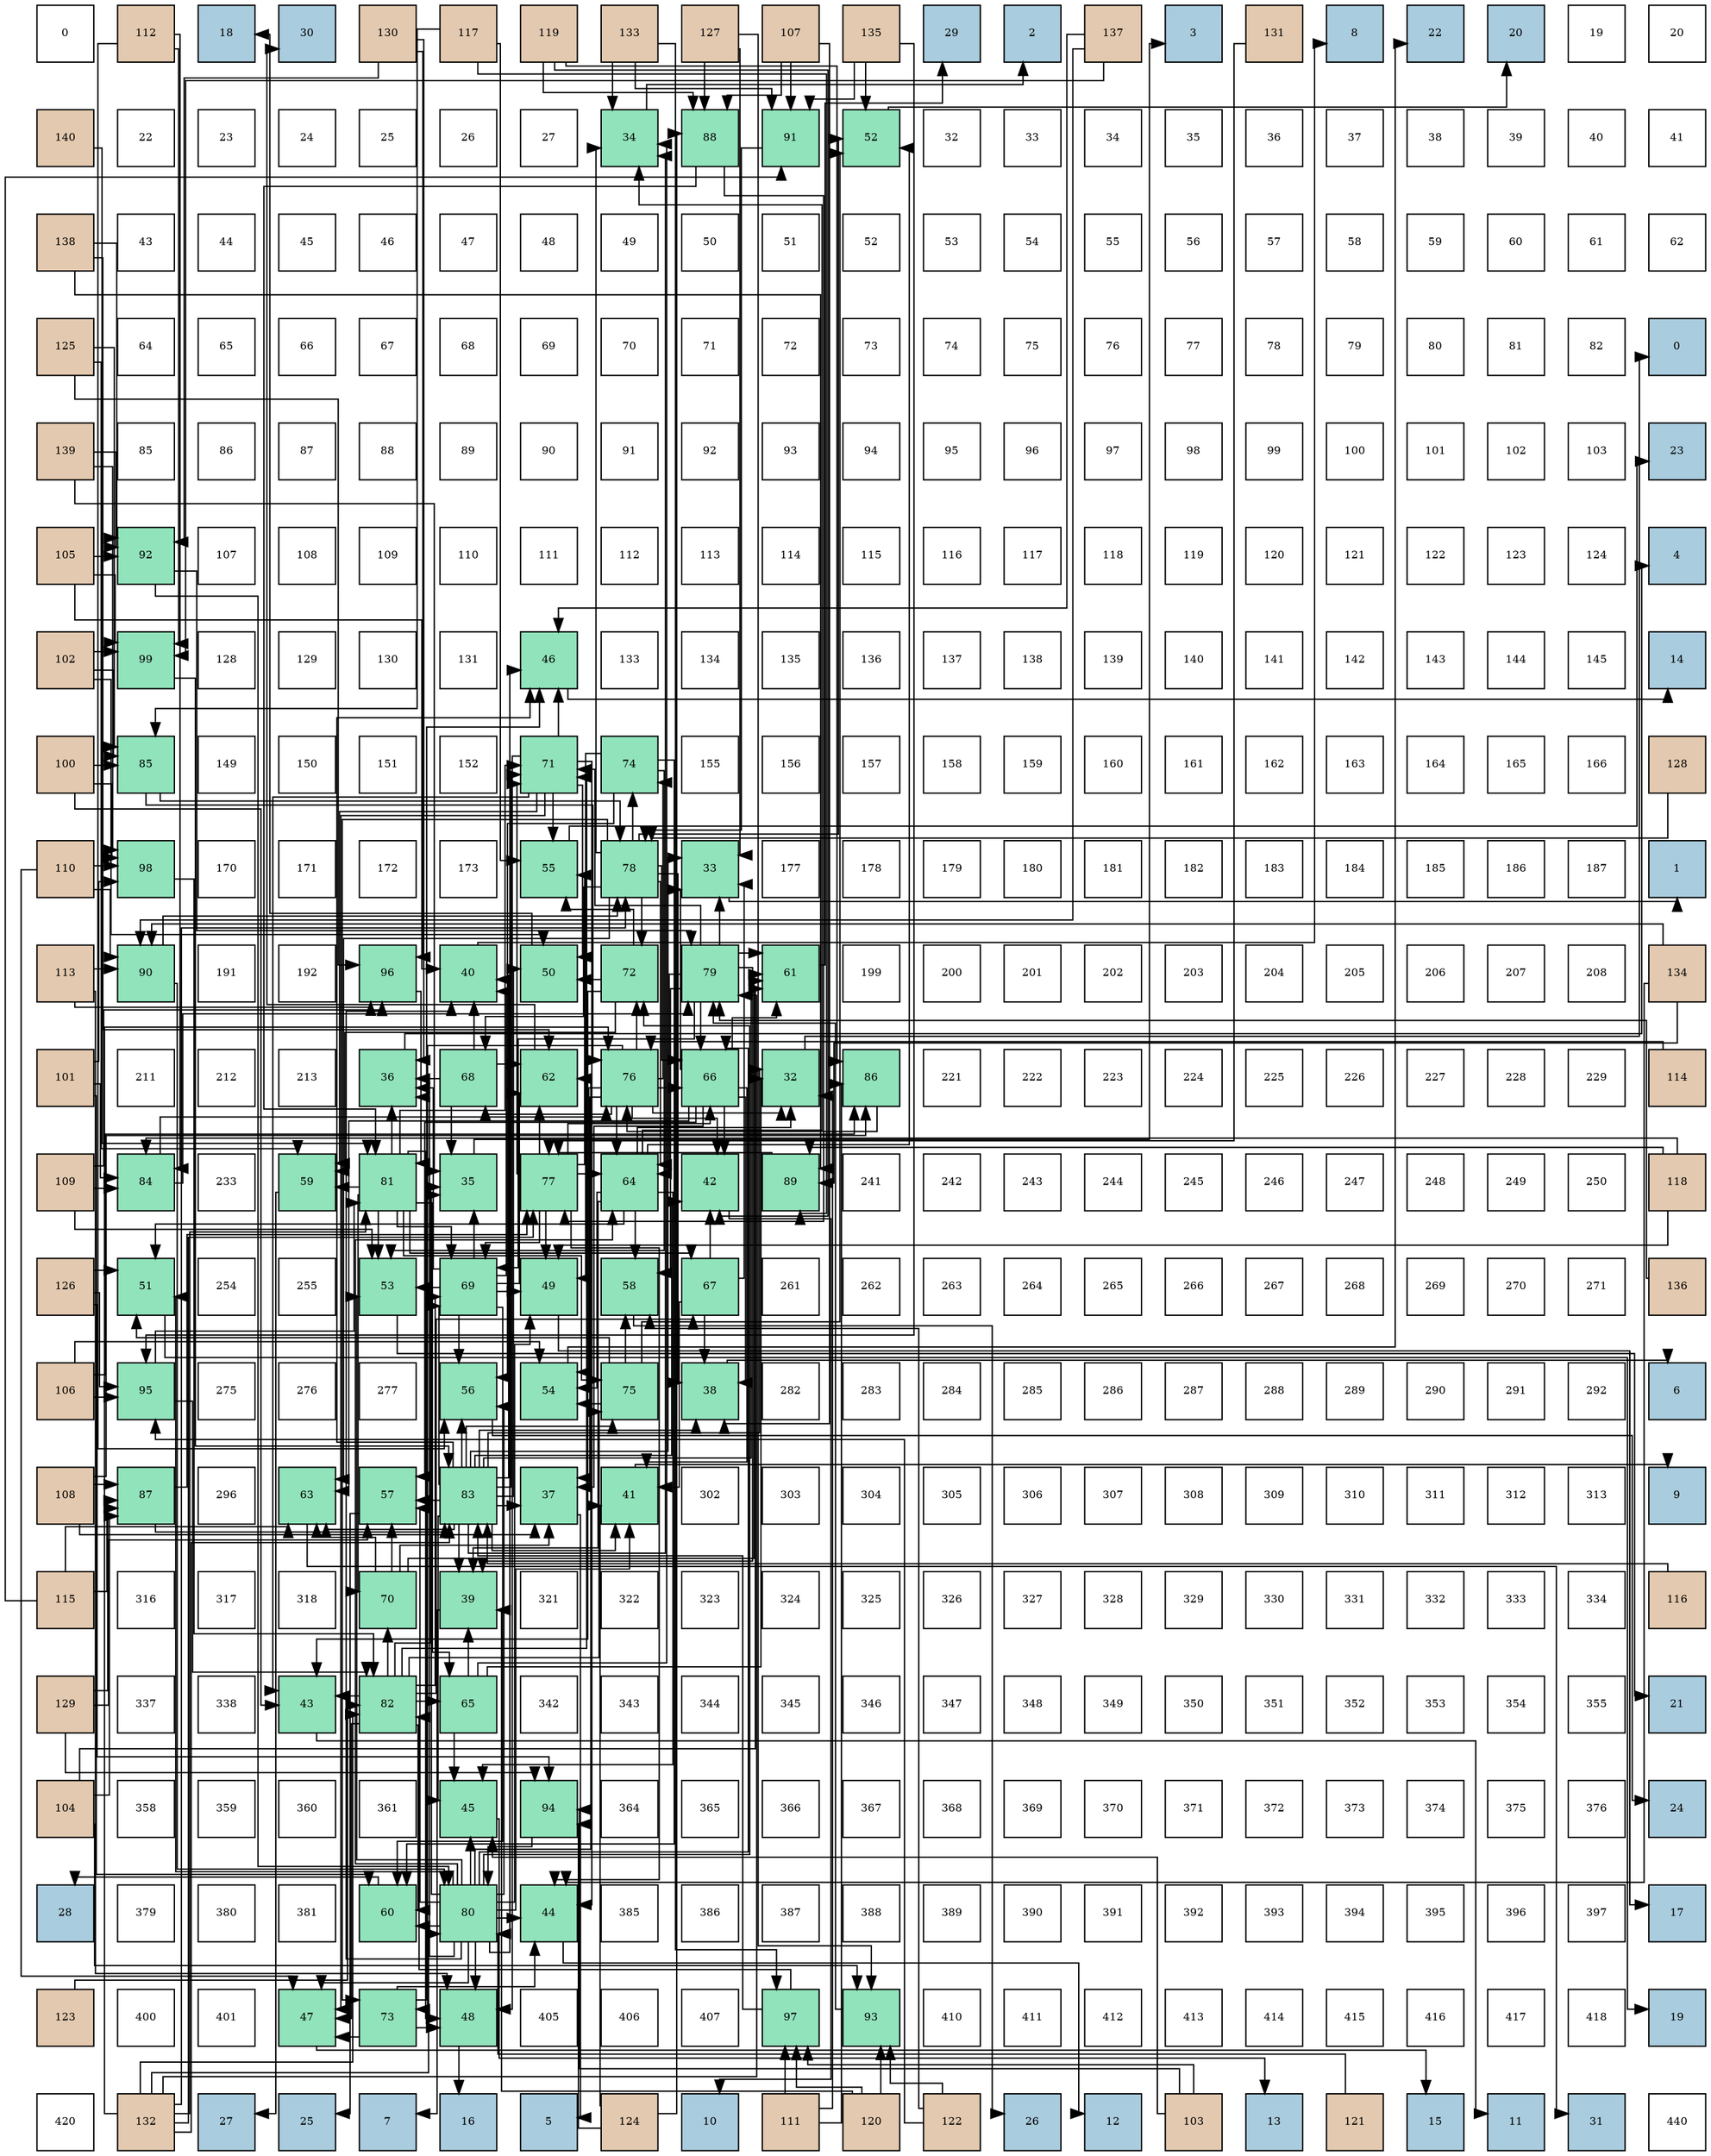 digraph layout{
 rankdir=TB;
 splines=ortho;
 node [style=filled shape=square fixedsize=true width=0.6];
0[label="0", fontsize=8, fillcolor="#ffffff"];
1[label="112", fontsize=8, fillcolor="#e3c9af"];
2[label="18", fontsize=8, fillcolor="#a9ccde"];
3[label="30", fontsize=8, fillcolor="#a9ccde"];
4[label="130", fontsize=8, fillcolor="#e3c9af"];
5[label="117", fontsize=8, fillcolor="#e3c9af"];
6[label="119", fontsize=8, fillcolor="#e3c9af"];
7[label="133", fontsize=8, fillcolor="#e3c9af"];
8[label="127", fontsize=8, fillcolor="#e3c9af"];
9[label="107", fontsize=8, fillcolor="#e3c9af"];
10[label="135", fontsize=8, fillcolor="#e3c9af"];
11[label="29", fontsize=8, fillcolor="#a9ccde"];
12[label="2", fontsize=8, fillcolor="#a9ccde"];
13[label="137", fontsize=8, fillcolor="#e3c9af"];
14[label="3", fontsize=8, fillcolor="#a9ccde"];
15[label="131", fontsize=8, fillcolor="#e3c9af"];
16[label="8", fontsize=8, fillcolor="#a9ccde"];
17[label="22", fontsize=8, fillcolor="#a9ccde"];
18[label="20", fontsize=8, fillcolor="#a9ccde"];
19[label="19", fontsize=8, fillcolor="#ffffff"];
20[label="20", fontsize=8, fillcolor="#ffffff"];
21[label="140", fontsize=8, fillcolor="#e3c9af"];
22[label="22", fontsize=8, fillcolor="#ffffff"];
23[label="23", fontsize=8, fillcolor="#ffffff"];
24[label="24", fontsize=8, fillcolor="#ffffff"];
25[label="25", fontsize=8, fillcolor="#ffffff"];
26[label="26", fontsize=8, fillcolor="#ffffff"];
27[label="27", fontsize=8, fillcolor="#ffffff"];
28[label="34", fontsize=8, fillcolor="#91e3bb"];
29[label="88", fontsize=8, fillcolor="#91e3bb"];
30[label="91", fontsize=8, fillcolor="#91e3bb"];
31[label="52", fontsize=8, fillcolor="#91e3bb"];
32[label="32", fontsize=8, fillcolor="#ffffff"];
33[label="33", fontsize=8, fillcolor="#ffffff"];
34[label="34", fontsize=8, fillcolor="#ffffff"];
35[label="35", fontsize=8, fillcolor="#ffffff"];
36[label="36", fontsize=8, fillcolor="#ffffff"];
37[label="37", fontsize=8, fillcolor="#ffffff"];
38[label="38", fontsize=8, fillcolor="#ffffff"];
39[label="39", fontsize=8, fillcolor="#ffffff"];
40[label="40", fontsize=8, fillcolor="#ffffff"];
41[label="41", fontsize=8, fillcolor="#ffffff"];
42[label="138", fontsize=8, fillcolor="#e3c9af"];
43[label="43", fontsize=8, fillcolor="#ffffff"];
44[label="44", fontsize=8, fillcolor="#ffffff"];
45[label="45", fontsize=8, fillcolor="#ffffff"];
46[label="46", fontsize=8, fillcolor="#ffffff"];
47[label="47", fontsize=8, fillcolor="#ffffff"];
48[label="48", fontsize=8, fillcolor="#ffffff"];
49[label="49", fontsize=8, fillcolor="#ffffff"];
50[label="50", fontsize=8, fillcolor="#ffffff"];
51[label="51", fontsize=8, fillcolor="#ffffff"];
52[label="52", fontsize=8, fillcolor="#ffffff"];
53[label="53", fontsize=8, fillcolor="#ffffff"];
54[label="54", fontsize=8, fillcolor="#ffffff"];
55[label="55", fontsize=8, fillcolor="#ffffff"];
56[label="56", fontsize=8, fillcolor="#ffffff"];
57[label="57", fontsize=8, fillcolor="#ffffff"];
58[label="58", fontsize=8, fillcolor="#ffffff"];
59[label="59", fontsize=8, fillcolor="#ffffff"];
60[label="60", fontsize=8, fillcolor="#ffffff"];
61[label="61", fontsize=8, fillcolor="#ffffff"];
62[label="62", fontsize=8, fillcolor="#ffffff"];
63[label="125", fontsize=8, fillcolor="#e3c9af"];
64[label="64", fontsize=8, fillcolor="#ffffff"];
65[label="65", fontsize=8, fillcolor="#ffffff"];
66[label="66", fontsize=8, fillcolor="#ffffff"];
67[label="67", fontsize=8, fillcolor="#ffffff"];
68[label="68", fontsize=8, fillcolor="#ffffff"];
69[label="69", fontsize=8, fillcolor="#ffffff"];
70[label="70", fontsize=8, fillcolor="#ffffff"];
71[label="71", fontsize=8, fillcolor="#ffffff"];
72[label="72", fontsize=8, fillcolor="#ffffff"];
73[label="73", fontsize=8, fillcolor="#ffffff"];
74[label="74", fontsize=8, fillcolor="#ffffff"];
75[label="75", fontsize=8, fillcolor="#ffffff"];
76[label="76", fontsize=8, fillcolor="#ffffff"];
77[label="77", fontsize=8, fillcolor="#ffffff"];
78[label="78", fontsize=8, fillcolor="#ffffff"];
79[label="79", fontsize=8, fillcolor="#ffffff"];
80[label="80", fontsize=8, fillcolor="#ffffff"];
81[label="81", fontsize=8, fillcolor="#ffffff"];
82[label="82", fontsize=8, fillcolor="#ffffff"];
83[label="0", fontsize=8, fillcolor="#a9ccde"];
84[label="139", fontsize=8, fillcolor="#e3c9af"];
85[label="85", fontsize=8, fillcolor="#ffffff"];
86[label="86", fontsize=8, fillcolor="#ffffff"];
87[label="87", fontsize=8, fillcolor="#ffffff"];
88[label="88", fontsize=8, fillcolor="#ffffff"];
89[label="89", fontsize=8, fillcolor="#ffffff"];
90[label="90", fontsize=8, fillcolor="#ffffff"];
91[label="91", fontsize=8, fillcolor="#ffffff"];
92[label="92", fontsize=8, fillcolor="#ffffff"];
93[label="93", fontsize=8, fillcolor="#ffffff"];
94[label="94", fontsize=8, fillcolor="#ffffff"];
95[label="95", fontsize=8, fillcolor="#ffffff"];
96[label="96", fontsize=8, fillcolor="#ffffff"];
97[label="97", fontsize=8, fillcolor="#ffffff"];
98[label="98", fontsize=8, fillcolor="#ffffff"];
99[label="99", fontsize=8, fillcolor="#ffffff"];
100[label="100", fontsize=8, fillcolor="#ffffff"];
101[label="101", fontsize=8, fillcolor="#ffffff"];
102[label="102", fontsize=8, fillcolor="#ffffff"];
103[label="103", fontsize=8, fillcolor="#ffffff"];
104[label="23", fontsize=8, fillcolor="#a9ccde"];
105[label="105", fontsize=8, fillcolor="#e3c9af"];
106[label="92", fontsize=8, fillcolor="#91e3bb"];
107[label="107", fontsize=8, fillcolor="#ffffff"];
108[label="108", fontsize=8, fillcolor="#ffffff"];
109[label="109", fontsize=8, fillcolor="#ffffff"];
110[label="110", fontsize=8, fillcolor="#ffffff"];
111[label="111", fontsize=8, fillcolor="#ffffff"];
112[label="112", fontsize=8, fillcolor="#ffffff"];
113[label="113", fontsize=8, fillcolor="#ffffff"];
114[label="114", fontsize=8, fillcolor="#ffffff"];
115[label="115", fontsize=8, fillcolor="#ffffff"];
116[label="116", fontsize=8, fillcolor="#ffffff"];
117[label="117", fontsize=8, fillcolor="#ffffff"];
118[label="118", fontsize=8, fillcolor="#ffffff"];
119[label="119", fontsize=8, fillcolor="#ffffff"];
120[label="120", fontsize=8, fillcolor="#ffffff"];
121[label="121", fontsize=8, fillcolor="#ffffff"];
122[label="122", fontsize=8, fillcolor="#ffffff"];
123[label="123", fontsize=8, fillcolor="#ffffff"];
124[label="124", fontsize=8, fillcolor="#ffffff"];
125[label="4", fontsize=8, fillcolor="#a9ccde"];
126[label="102", fontsize=8, fillcolor="#e3c9af"];
127[label="99", fontsize=8, fillcolor="#91e3bb"];
128[label="128", fontsize=8, fillcolor="#ffffff"];
129[label="129", fontsize=8, fillcolor="#ffffff"];
130[label="130", fontsize=8, fillcolor="#ffffff"];
131[label="131", fontsize=8, fillcolor="#ffffff"];
132[label="46", fontsize=8, fillcolor="#91e3bb"];
133[label="133", fontsize=8, fillcolor="#ffffff"];
134[label="134", fontsize=8, fillcolor="#ffffff"];
135[label="135", fontsize=8, fillcolor="#ffffff"];
136[label="136", fontsize=8, fillcolor="#ffffff"];
137[label="137", fontsize=8, fillcolor="#ffffff"];
138[label="138", fontsize=8, fillcolor="#ffffff"];
139[label="139", fontsize=8, fillcolor="#ffffff"];
140[label="140", fontsize=8, fillcolor="#ffffff"];
141[label="141", fontsize=8, fillcolor="#ffffff"];
142[label="142", fontsize=8, fillcolor="#ffffff"];
143[label="143", fontsize=8, fillcolor="#ffffff"];
144[label="144", fontsize=8, fillcolor="#ffffff"];
145[label="145", fontsize=8, fillcolor="#ffffff"];
146[label="14", fontsize=8, fillcolor="#a9ccde"];
147[label="100", fontsize=8, fillcolor="#e3c9af"];
148[label="85", fontsize=8, fillcolor="#91e3bb"];
149[label="149", fontsize=8, fillcolor="#ffffff"];
150[label="150", fontsize=8, fillcolor="#ffffff"];
151[label="151", fontsize=8, fillcolor="#ffffff"];
152[label="152", fontsize=8, fillcolor="#ffffff"];
153[label="71", fontsize=8, fillcolor="#91e3bb"];
154[label="74", fontsize=8, fillcolor="#91e3bb"];
155[label="155", fontsize=8, fillcolor="#ffffff"];
156[label="156", fontsize=8, fillcolor="#ffffff"];
157[label="157", fontsize=8, fillcolor="#ffffff"];
158[label="158", fontsize=8, fillcolor="#ffffff"];
159[label="159", fontsize=8, fillcolor="#ffffff"];
160[label="160", fontsize=8, fillcolor="#ffffff"];
161[label="161", fontsize=8, fillcolor="#ffffff"];
162[label="162", fontsize=8, fillcolor="#ffffff"];
163[label="163", fontsize=8, fillcolor="#ffffff"];
164[label="164", fontsize=8, fillcolor="#ffffff"];
165[label="165", fontsize=8, fillcolor="#ffffff"];
166[label="166", fontsize=8, fillcolor="#ffffff"];
167[label="128", fontsize=8, fillcolor="#e3c9af"];
168[label="110", fontsize=8, fillcolor="#e3c9af"];
169[label="98", fontsize=8, fillcolor="#91e3bb"];
170[label="170", fontsize=8, fillcolor="#ffffff"];
171[label="171", fontsize=8, fillcolor="#ffffff"];
172[label="172", fontsize=8, fillcolor="#ffffff"];
173[label="173", fontsize=8, fillcolor="#ffffff"];
174[label="55", fontsize=8, fillcolor="#91e3bb"];
175[label="78", fontsize=8, fillcolor="#91e3bb"];
176[label="33", fontsize=8, fillcolor="#91e3bb"];
177[label="177", fontsize=8, fillcolor="#ffffff"];
178[label="178", fontsize=8, fillcolor="#ffffff"];
179[label="179", fontsize=8, fillcolor="#ffffff"];
180[label="180", fontsize=8, fillcolor="#ffffff"];
181[label="181", fontsize=8, fillcolor="#ffffff"];
182[label="182", fontsize=8, fillcolor="#ffffff"];
183[label="183", fontsize=8, fillcolor="#ffffff"];
184[label="184", fontsize=8, fillcolor="#ffffff"];
185[label="185", fontsize=8, fillcolor="#ffffff"];
186[label="186", fontsize=8, fillcolor="#ffffff"];
187[label="187", fontsize=8, fillcolor="#ffffff"];
188[label="1", fontsize=8, fillcolor="#a9ccde"];
189[label="113", fontsize=8, fillcolor="#e3c9af"];
190[label="90", fontsize=8, fillcolor="#91e3bb"];
191[label="191", fontsize=8, fillcolor="#ffffff"];
192[label="192", fontsize=8, fillcolor="#ffffff"];
193[label="96", fontsize=8, fillcolor="#91e3bb"];
194[label="40", fontsize=8, fillcolor="#91e3bb"];
195[label="50", fontsize=8, fillcolor="#91e3bb"];
196[label="72", fontsize=8, fillcolor="#91e3bb"];
197[label="79", fontsize=8, fillcolor="#91e3bb"];
198[label="61", fontsize=8, fillcolor="#91e3bb"];
199[label="199", fontsize=8, fillcolor="#ffffff"];
200[label="200", fontsize=8, fillcolor="#ffffff"];
201[label="201", fontsize=8, fillcolor="#ffffff"];
202[label="202", fontsize=8, fillcolor="#ffffff"];
203[label="203", fontsize=8, fillcolor="#ffffff"];
204[label="204", fontsize=8, fillcolor="#ffffff"];
205[label="205", fontsize=8, fillcolor="#ffffff"];
206[label="206", fontsize=8, fillcolor="#ffffff"];
207[label="207", fontsize=8, fillcolor="#ffffff"];
208[label="208", fontsize=8, fillcolor="#ffffff"];
209[label="134", fontsize=8, fillcolor="#e3c9af"];
210[label="101", fontsize=8, fillcolor="#e3c9af"];
211[label="211", fontsize=8, fillcolor="#ffffff"];
212[label="212", fontsize=8, fillcolor="#ffffff"];
213[label="213", fontsize=8, fillcolor="#ffffff"];
214[label="36", fontsize=8, fillcolor="#91e3bb"];
215[label="68", fontsize=8, fillcolor="#91e3bb"];
216[label="62", fontsize=8, fillcolor="#91e3bb"];
217[label="76", fontsize=8, fillcolor="#91e3bb"];
218[label="66", fontsize=8, fillcolor="#91e3bb"];
219[label="32", fontsize=8, fillcolor="#91e3bb"];
220[label="86", fontsize=8, fillcolor="#91e3bb"];
221[label="221", fontsize=8, fillcolor="#ffffff"];
222[label="222", fontsize=8, fillcolor="#ffffff"];
223[label="223", fontsize=8, fillcolor="#ffffff"];
224[label="224", fontsize=8, fillcolor="#ffffff"];
225[label="225", fontsize=8, fillcolor="#ffffff"];
226[label="226", fontsize=8, fillcolor="#ffffff"];
227[label="227", fontsize=8, fillcolor="#ffffff"];
228[label="228", fontsize=8, fillcolor="#ffffff"];
229[label="229", fontsize=8, fillcolor="#ffffff"];
230[label="114", fontsize=8, fillcolor="#e3c9af"];
231[label="109", fontsize=8, fillcolor="#e3c9af"];
232[label="84", fontsize=8, fillcolor="#91e3bb"];
233[label="233", fontsize=8, fillcolor="#ffffff"];
234[label="59", fontsize=8, fillcolor="#91e3bb"];
235[label="81", fontsize=8, fillcolor="#91e3bb"];
236[label="35", fontsize=8, fillcolor="#91e3bb"];
237[label="77", fontsize=8, fillcolor="#91e3bb"];
238[label="64", fontsize=8, fillcolor="#91e3bb"];
239[label="42", fontsize=8, fillcolor="#91e3bb"];
240[label="89", fontsize=8, fillcolor="#91e3bb"];
241[label="241", fontsize=8, fillcolor="#ffffff"];
242[label="242", fontsize=8, fillcolor="#ffffff"];
243[label="243", fontsize=8, fillcolor="#ffffff"];
244[label="244", fontsize=8, fillcolor="#ffffff"];
245[label="245", fontsize=8, fillcolor="#ffffff"];
246[label="246", fontsize=8, fillcolor="#ffffff"];
247[label="247", fontsize=8, fillcolor="#ffffff"];
248[label="248", fontsize=8, fillcolor="#ffffff"];
249[label="249", fontsize=8, fillcolor="#ffffff"];
250[label="250", fontsize=8, fillcolor="#ffffff"];
251[label="118", fontsize=8, fillcolor="#e3c9af"];
252[label="126", fontsize=8, fillcolor="#e3c9af"];
253[label="51", fontsize=8, fillcolor="#91e3bb"];
254[label="254", fontsize=8, fillcolor="#ffffff"];
255[label="255", fontsize=8, fillcolor="#ffffff"];
256[label="53", fontsize=8, fillcolor="#91e3bb"];
257[label="69", fontsize=8, fillcolor="#91e3bb"];
258[label="49", fontsize=8, fillcolor="#91e3bb"];
259[label="58", fontsize=8, fillcolor="#91e3bb"];
260[label="67", fontsize=8, fillcolor="#91e3bb"];
261[label="261", fontsize=8, fillcolor="#ffffff"];
262[label="262", fontsize=8, fillcolor="#ffffff"];
263[label="263", fontsize=8, fillcolor="#ffffff"];
264[label="264", fontsize=8, fillcolor="#ffffff"];
265[label="265", fontsize=8, fillcolor="#ffffff"];
266[label="266", fontsize=8, fillcolor="#ffffff"];
267[label="267", fontsize=8, fillcolor="#ffffff"];
268[label="268", fontsize=8, fillcolor="#ffffff"];
269[label="269", fontsize=8, fillcolor="#ffffff"];
270[label="270", fontsize=8, fillcolor="#ffffff"];
271[label="271", fontsize=8, fillcolor="#ffffff"];
272[label="136", fontsize=8, fillcolor="#e3c9af"];
273[label="106", fontsize=8, fillcolor="#e3c9af"];
274[label="95", fontsize=8, fillcolor="#91e3bb"];
275[label="275", fontsize=8, fillcolor="#ffffff"];
276[label="276", fontsize=8, fillcolor="#ffffff"];
277[label="277", fontsize=8, fillcolor="#ffffff"];
278[label="56", fontsize=8, fillcolor="#91e3bb"];
279[label="54", fontsize=8, fillcolor="#91e3bb"];
280[label="75", fontsize=8, fillcolor="#91e3bb"];
281[label="38", fontsize=8, fillcolor="#91e3bb"];
282[label="282", fontsize=8, fillcolor="#ffffff"];
283[label="283", fontsize=8, fillcolor="#ffffff"];
284[label="284", fontsize=8, fillcolor="#ffffff"];
285[label="285", fontsize=8, fillcolor="#ffffff"];
286[label="286", fontsize=8, fillcolor="#ffffff"];
287[label="287", fontsize=8, fillcolor="#ffffff"];
288[label="288", fontsize=8, fillcolor="#ffffff"];
289[label="289", fontsize=8, fillcolor="#ffffff"];
290[label="290", fontsize=8, fillcolor="#ffffff"];
291[label="291", fontsize=8, fillcolor="#ffffff"];
292[label="292", fontsize=8, fillcolor="#ffffff"];
293[label="6", fontsize=8, fillcolor="#a9ccde"];
294[label="108", fontsize=8, fillcolor="#e3c9af"];
295[label="87", fontsize=8, fillcolor="#91e3bb"];
296[label="296", fontsize=8, fillcolor="#ffffff"];
297[label="63", fontsize=8, fillcolor="#91e3bb"];
298[label="57", fontsize=8, fillcolor="#91e3bb"];
299[label="83", fontsize=8, fillcolor="#91e3bb"];
300[label="37", fontsize=8, fillcolor="#91e3bb"];
301[label="41", fontsize=8, fillcolor="#91e3bb"];
302[label="302", fontsize=8, fillcolor="#ffffff"];
303[label="303", fontsize=8, fillcolor="#ffffff"];
304[label="304", fontsize=8, fillcolor="#ffffff"];
305[label="305", fontsize=8, fillcolor="#ffffff"];
306[label="306", fontsize=8, fillcolor="#ffffff"];
307[label="307", fontsize=8, fillcolor="#ffffff"];
308[label="308", fontsize=8, fillcolor="#ffffff"];
309[label="309", fontsize=8, fillcolor="#ffffff"];
310[label="310", fontsize=8, fillcolor="#ffffff"];
311[label="311", fontsize=8, fillcolor="#ffffff"];
312[label="312", fontsize=8, fillcolor="#ffffff"];
313[label="313", fontsize=8, fillcolor="#ffffff"];
314[label="9", fontsize=8, fillcolor="#a9ccde"];
315[label="115", fontsize=8, fillcolor="#e3c9af"];
316[label="316", fontsize=8, fillcolor="#ffffff"];
317[label="317", fontsize=8, fillcolor="#ffffff"];
318[label="318", fontsize=8, fillcolor="#ffffff"];
319[label="70", fontsize=8, fillcolor="#91e3bb"];
320[label="39", fontsize=8, fillcolor="#91e3bb"];
321[label="321", fontsize=8, fillcolor="#ffffff"];
322[label="322", fontsize=8, fillcolor="#ffffff"];
323[label="323", fontsize=8, fillcolor="#ffffff"];
324[label="324", fontsize=8, fillcolor="#ffffff"];
325[label="325", fontsize=8, fillcolor="#ffffff"];
326[label="326", fontsize=8, fillcolor="#ffffff"];
327[label="327", fontsize=8, fillcolor="#ffffff"];
328[label="328", fontsize=8, fillcolor="#ffffff"];
329[label="329", fontsize=8, fillcolor="#ffffff"];
330[label="330", fontsize=8, fillcolor="#ffffff"];
331[label="331", fontsize=8, fillcolor="#ffffff"];
332[label="332", fontsize=8, fillcolor="#ffffff"];
333[label="333", fontsize=8, fillcolor="#ffffff"];
334[label="334", fontsize=8, fillcolor="#ffffff"];
335[label="116", fontsize=8, fillcolor="#e3c9af"];
336[label="129", fontsize=8, fillcolor="#e3c9af"];
337[label="337", fontsize=8, fillcolor="#ffffff"];
338[label="338", fontsize=8, fillcolor="#ffffff"];
339[label="43", fontsize=8, fillcolor="#91e3bb"];
340[label="82", fontsize=8, fillcolor="#91e3bb"];
341[label="65", fontsize=8, fillcolor="#91e3bb"];
342[label="342", fontsize=8, fillcolor="#ffffff"];
343[label="343", fontsize=8, fillcolor="#ffffff"];
344[label="344", fontsize=8, fillcolor="#ffffff"];
345[label="345", fontsize=8, fillcolor="#ffffff"];
346[label="346", fontsize=8, fillcolor="#ffffff"];
347[label="347", fontsize=8, fillcolor="#ffffff"];
348[label="348", fontsize=8, fillcolor="#ffffff"];
349[label="349", fontsize=8, fillcolor="#ffffff"];
350[label="350", fontsize=8, fillcolor="#ffffff"];
351[label="351", fontsize=8, fillcolor="#ffffff"];
352[label="352", fontsize=8, fillcolor="#ffffff"];
353[label="353", fontsize=8, fillcolor="#ffffff"];
354[label="354", fontsize=8, fillcolor="#ffffff"];
355[label="355", fontsize=8, fillcolor="#ffffff"];
356[label="21", fontsize=8, fillcolor="#a9ccde"];
357[label="104", fontsize=8, fillcolor="#e3c9af"];
358[label="358", fontsize=8, fillcolor="#ffffff"];
359[label="359", fontsize=8, fillcolor="#ffffff"];
360[label="360", fontsize=8, fillcolor="#ffffff"];
361[label="361", fontsize=8, fillcolor="#ffffff"];
362[label="45", fontsize=8, fillcolor="#91e3bb"];
363[label="94", fontsize=8, fillcolor="#91e3bb"];
364[label="364", fontsize=8, fillcolor="#ffffff"];
365[label="365", fontsize=8, fillcolor="#ffffff"];
366[label="366", fontsize=8, fillcolor="#ffffff"];
367[label="367", fontsize=8, fillcolor="#ffffff"];
368[label="368", fontsize=8, fillcolor="#ffffff"];
369[label="369", fontsize=8, fillcolor="#ffffff"];
370[label="370", fontsize=8, fillcolor="#ffffff"];
371[label="371", fontsize=8, fillcolor="#ffffff"];
372[label="372", fontsize=8, fillcolor="#ffffff"];
373[label="373", fontsize=8, fillcolor="#ffffff"];
374[label="374", fontsize=8, fillcolor="#ffffff"];
375[label="375", fontsize=8, fillcolor="#ffffff"];
376[label="376", fontsize=8, fillcolor="#ffffff"];
377[label="24", fontsize=8, fillcolor="#a9ccde"];
378[label="28", fontsize=8, fillcolor="#a9ccde"];
379[label="379", fontsize=8, fillcolor="#ffffff"];
380[label="380", fontsize=8, fillcolor="#ffffff"];
381[label="381", fontsize=8, fillcolor="#ffffff"];
382[label="60", fontsize=8, fillcolor="#91e3bb"];
383[label="80", fontsize=8, fillcolor="#91e3bb"];
384[label="44", fontsize=8, fillcolor="#91e3bb"];
385[label="385", fontsize=8, fillcolor="#ffffff"];
386[label="386", fontsize=8, fillcolor="#ffffff"];
387[label="387", fontsize=8, fillcolor="#ffffff"];
388[label="388", fontsize=8, fillcolor="#ffffff"];
389[label="389", fontsize=8, fillcolor="#ffffff"];
390[label="390", fontsize=8, fillcolor="#ffffff"];
391[label="391", fontsize=8, fillcolor="#ffffff"];
392[label="392", fontsize=8, fillcolor="#ffffff"];
393[label="393", fontsize=8, fillcolor="#ffffff"];
394[label="394", fontsize=8, fillcolor="#ffffff"];
395[label="395", fontsize=8, fillcolor="#ffffff"];
396[label="396", fontsize=8, fillcolor="#ffffff"];
397[label="397", fontsize=8, fillcolor="#ffffff"];
398[label="17", fontsize=8, fillcolor="#a9ccde"];
399[label="123", fontsize=8, fillcolor="#e3c9af"];
400[label="400", fontsize=8, fillcolor="#ffffff"];
401[label="401", fontsize=8, fillcolor="#ffffff"];
402[label="47", fontsize=8, fillcolor="#91e3bb"];
403[label="73", fontsize=8, fillcolor="#91e3bb"];
404[label="48", fontsize=8, fillcolor="#91e3bb"];
405[label="405", fontsize=8, fillcolor="#ffffff"];
406[label="406", fontsize=8, fillcolor="#ffffff"];
407[label="407", fontsize=8, fillcolor="#ffffff"];
408[label="97", fontsize=8, fillcolor="#91e3bb"];
409[label="93", fontsize=8, fillcolor="#91e3bb"];
410[label="410", fontsize=8, fillcolor="#ffffff"];
411[label="411", fontsize=8, fillcolor="#ffffff"];
412[label="412", fontsize=8, fillcolor="#ffffff"];
413[label="413", fontsize=8, fillcolor="#ffffff"];
414[label="414", fontsize=8, fillcolor="#ffffff"];
415[label="415", fontsize=8, fillcolor="#ffffff"];
416[label="416", fontsize=8, fillcolor="#ffffff"];
417[label="417", fontsize=8, fillcolor="#ffffff"];
418[label="418", fontsize=8, fillcolor="#ffffff"];
419[label="19", fontsize=8, fillcolor="#a9ccde"];
420[label="420", fontsize=8, fillcolor="#ffffff"];
421[label="132", fontsize=8, fillcolor="#e3c9af"];
422[label="27", fontsize=8, fillcolor="#a9ccde"];
423[label="25", fontsize=8, fillcolor="#a9ccde"];
424[label="7", fontsize=8, fillcolor="#a9ccde"];
425[label="16", fontsize=8, fillcolor="#a9ccde"];
426[label="5", fontsize=8, fillcolor="#a9ccde"];
427[label="124", fontsize=8, fillcolor="#e3c9af"];
428[label="10", fontsize=8, fillcolor="#a9ccde"];
429[label="111", fontsize=8, fillcolor="#e3c9af"];
430[label="120", fontsize=8, fillcolor="#e3c9af"];
431[label="122", fontsize=8, fillcolor="#e3c9af"];
432[label="26", fontsize=8, fillcolor="#a9ccde"];
433[label="12", fontsize=8, fillcolor="#a9ccde"];
434[label="103", fontsize=8, fillcolor="#e3c9af"];
435[label="13", fontsize=8, fillcolor="#a9ccde"];
436[label="121", fontsize=8, fillcolor="#e3c9af"];
437[label="15", fontsize=8, fillcolor="#a9ccde"];
438[label="11", fontsize=8, fillcolor="#a9ccde"];
439[label="31", fontsize=8, fillcolor="#a9ccde"];
440[label="440", fontsize=8, fillcolor="#ffffff"];
edge [constraint=false, style=vis];219 -> 83;
176 -> 188;
28 -> 12;
236 -> 14;
214 -> 125;
300 -> 426;
281 -> 293;
320 -> 424;
194 -> 16;
301 -> 314;
239 -> 428;
339 -> 438;
384 -> 433;
362 -> 435;
132 -> 146;
402 -> 437;
404 -> 425;
258 -> 398;
195 -> 2;
253 -> 419;
31 -> 18;
256 -> 356;
279 -> 17;
174 -> 104;
278 -> 377;
298 -> 423;
259 -> 432;
234 -> 422;
382 -> 378;
198 -> 11;
216 -> 3;
297 -> 439;
238 -> 219;
238 -> 28;
238 -> 320;
238 -> 362;
238 -> 253;
238 -> 31;
238 -> 279;
238 -> 259;
341 -> 219;
341 -> 28;
341 -> 320;
341 -> 362;
218 -> 176;
218 -> 300;
218 -> 281;
218 -> 301;
218 -> 239;
218 -> 298;
218 -> 198;
218 -> 297;
260 -> 176;
260 -> 281;
260 -> 301;
260 -> 239;
215 -> 236;
215 -> 214;
215 -> 194;
215 -> 216;
257 -> 236;
257 -> 214;
257 -> 194;
257 -> 258;
257 -> 256;
257 -> 278;
257 -> 382;
257 -> 216;
319 -> 300;
319 -> 298;
319 -> 198;
319 -> 297;
153 -> 339;
153 -> 384;
153 -> 132;
153 -> 402;
153 -> 404;
153 -> 195;
153 -> 174;
153 -> 234;
196 -> 339;
196 -> 195;
196 -> 174;
196 -> 234;
403 -> 384;
403 -> 132;
403 -> 402;
403 -> 404;
154 -> 258;
154 -> 256;
154 -> 278;
154 -> 382;
280 -> 253;
280 -> 31;
280 -> 279;
280 -> 259;
217 -> 219;
217 -> 300;
217 -> 239;
217 -> 279;
217 -> 238;
217 -> 218;
217 -> 215;
217 -> 196;
217 -> 403;
217 -> 154;
237 -> 384;
237 -> 258;
237 -> 174;
237 -> 216;
237 -> 238;
237 -> 218;
237 -> 257;
237 -> 153;
175 -> 28;
175 -> 281;
175 -> 31;
175 -> 297;
175 -> 238;
175 -> 218;
175 -> 215;
175 -> 196;
175 -> 403;
175 -> 154;
197 -> 176;
197 -> 320;
197 -> 259;
197 -> 198;
197 -> 238;
197 -> 218;
197 -> 257;
197 -> 153;
383 -> 236;
383 -> 214;
383 -> 194;
383 -> 301;
383 -> 384;
383 -> 362;
383 -> 132;
383 -> 402;
383 -> 404;
383 -> 258;
383 -> 253;
383 -> 256;
383 -> 278;
383 -> 298;
383 -> 382;
383 -> 216;
383 -> 238;
383 -> 218;
383 -> 196;
235 -> 214;
235 -> 404;
235 -> 256;
235 -> 234;
235 -> 341;
235 -> 260;
235 -> 257;
235 -> 319;
235 -> 153;
235 -> 280;
340 -> 236;
340 -> 339;
340 -> 402;
340 -> 382;
340 -> 341;
340 -> 260;
340 -> 257;
340 -> 319;
340 -> 153;
340 -> 280;
299 -> 219;
299 -> 176;
299 -> 28;
299 -> 300;
299 -> 281;
299 -> 320;
299 -> 194;
299 -> 301;
299 -> 239;
299 -> 362;
299 -> 132;
299 -> 195;
299 -> 278;
299 -> 298;
299 -> 198;
299 -> 297;
299 -> 257;
299 -> 153;
299 -> 280;
232 -> 217;
232 -> 197;
148 -> 217;
148 -> 175;
220 -> 217;
295 -> 237;
295 -> 299;
29 -> 237;
29 -> 235;
240 -> 237;
190 -> 175;
190 -> 383;
30 -> 175;
106 -> 197;
106 -> 383;
409 -> 197;
363 -> 383;
274 -> 235;
274 -> 340;
193 -> 235;
408 -> 340;
408 -> 299;
169 -> 340;
127 -> 299;
147 -> 339;
147 -> 148;
147 -> 169;
210 -> 382;
210 -> 232;
210 -> 169;
126 -> 195;
126 -> 148;
126 -> 127;
434 -> 362;
434 -> 363;
434 -> 408;
357 -> 198;
357 -> 295;
357 -> 409;
105 -> 194;
105 -> 106;
105 -> 127;
273 -> 279;
273 -> 220;
273 -> 274;
9 -> 281;
9 -> 29;
9 -> 30;
294 -> 300;
294 -> 220;
294 -> 295;
231 -> 256;
231 -> 232;
231 -> 193;
168 -> 402;
168 -> 190;
168 -> 169;
429 -> 219;
429 -> 220;
429 -> 408;
1 -> 278;
1 -> 232;
1 -> 127;
189 -> 404;
189 -> 190;
189 -> 193;
230 -> 217;
315 -> 297;
315 -> 295;
315 -> 30;
335 -> 299;
5 -> 174;
5 -> 148;
5 -> 240;
251 -> 258;
251 -> 232;
251 -> 240;
6 -> 239;
6 -> 220;
6 -> 29;
430 -> 320;
430 -> 409;
430 -> 408;
436 -> 383;
431 -> 259;
431 -> 409;
431 -> 274;
399 -> 340;
427 -> 301;
427 -> 29;
427 -> 363;
63 -> 234;
63 -> 148;
63 -> 193;
252 -> 253;
252 -> 363;
252 -> 274;
8 -> 176;
8 -> 29;
8 -> 409;
167 -> 175;
336 -> 298;
336 -> 295;
336 -> 363;
4 -> 214;
4 -> 106;
4 -> 193;
15 -> 237;
421 -> 217;
421 -> 237;
421 -> 175;
421 -> 197;
421 -> 383;
421 -> 235;
421 -> 340;
421 -> 299;
7 -> 28;
7 -> 30;
7 -> 408;
209 -> 384;
209 -> 240;
209 -> 190;
10 -> 31;
10 -> 30;
10 -> 274;
272 -> 197;
13 -> 132;
13 -> 190;
13 -> 127;
42 -> 216;
42 -> 240;
42 -> 106;
84 -> 236;
84 -> 106;
84 -> 169;
21 -> 235;
edge [constraint=true, style=invis];
0 -> 21 -> 42 -> 63 -> 84 -> 105 -> 126 -> 147 -> 168 -> 189 -> 210 -> 231 -> 252 -> 273 -> 294 -> 315 -> 336 -> 357 -> 378 -> 399 -> 420;
1 -> 22 -> 43 -> 64 -> 85 -> 106 -> 127 -> 148 -> 169 -> 190 -> 211 -> 232 -> 253 -> 274 -> 295 -> 316 -> 337 -> 358 -> 379 -> 400 -> 421;
2 -> 23 -> 44 -> 65 -> 86 -> 107 -> 128 -> 149 -> 170 -> 191 -> 212 -> 233 -> 254 -> 275 -> 296 -> 317 -> 338 -> 359 -> 380 -> 401 -> 422;
3 -> 24 -> 45 -> 66 -> 87 -> 108 -> 129 -> 150 -> 171 -> 192 -> 213 -> 234 -> 255 -> 276 -> 297 -> 318 -> 339 -> 360 -> 381 -> 402 -> 423;
4 -> 25 -> 46 -> 67 -> 88 -> 109 -> 130 -> 151 -> 172 -> 193 -> 214 -> 235 -> 256 -> 277 -> 298 -> 319 -> 340 -> 361 -> 382 -> 403 -> 424;
5 -> 26 -> 47 -> 68 -> 89 -> 110 -> 131 -> 152 -> 173 -> 194 -> 215 -> 236 -> 257 -> 278 -> 299 -> 320 -> 341 -> 362 -> 383 -> 404 -> 425;
6 -> 27 -> 48 -> 69 -> 90 -> 111 -> 132 -> 153 -> 174 -> 195 -> 216 -> 237 -> 258 -> 279 -> 300 -> 321 -> 342 -> 363 -> 384 -> 405 -> 426;
7 -> 28 -> 49 -> 70 -> 91 -> 112 -> 133 -> 154 -> 175 -> 196 -> 217 -> 238 -> 259 -> 280 -> 301 -> 322 -> 343 -> 364 -> 385 -> 406 -> 427;
8 -> 29 -> 50 -> 71 -> 92 -> 113 -> 134 -> 155 -> 176 -> 197 -> 218 -> 239 -> 260 -> 281 -> 302 -> 323 -> 344 -> 365 -> 386 -> 407 -> 428;
9 -> 30 -> 51 -> 72 -> 93 -> 114 -> 135 -> 156 -> 177 -> 198 -> 219 -> 240 -> 261 -> 282 -> 303 -> 324 -> 345 -> 366 -> 387 -> 408 -> 429;
10 -> 31 -> 52 -> 73 -> 94 -> 115 -> 136 -> 157 -> 178 -> 199 -> 220 -> 241 -> 262 -> 283 -> 304 -> 325 -> 346 -> 367 -> 388 -> 409 -> 430;
11 -> 32 -> 53 -> 74 -> 95 -> 116 -> 137 -> 158 -> 179 -> 200 -> 221 -> 242 -> 263 -> 284 -> 305 -> 326 -> 347 -> 368 -> 389 -> 410 -> 431;
12 -> 33 -> 54 -> 75 -> 96 -> 117 -> 138 -> 159 -> 180 -> 201 -> 222 -> 243 -> 264 -> 285 -> 306 -> 327 -> 348 -> 369 -> 390 -> 411 -> 432;
13 -> 34 -> 55 -> 76 -> 97 -> 118 -> 139 -> 160 -> 181 -> 202 -> 223 -> 244 -> 265 -> 286 -> 307 -> 328 -> 349 -> 370 -> 391 -> 412 -> 433;
14 -> 35 -> 56 -> 77 -> 98 -> 119 -> 140 -> 161 -> 182 -> 203 -> 224 -> 245 -> 266 -> 287 -> 308 -> 329 -> 350 -> 371 -> 392 -> 413 -> 434;
15 -> 36 -> 57 -> 78 -> 99 -> 120 -> 141 -> 162 -> 183 -> 204 -> 225 -> 246 -> 267 -> 288 -> 309 -> 330 -> 351 -> 372 -> 393 -> 414 -> 435;
16 -> 37 -> 58 -> 79 -> 100 -> 121 -> 142 -> 163 -> 184 -> 205 -> 226 -> 247 -> 268 -> 289 -> 310 -> 331 -> 352 -> 373 -> 394 -> 415 -> 436;
17 -> 38 -> 59 -> 80 -> 101 -> 122 -> 143 -> 164 -> 185 -> 206 -> 227 -> 248 -> 269 -> 290 -> 311 -> 332 -> 353 -> 374 -> 395 -> 416 -> 437;
18 -> 39 -> 60 -> 81 -> 102 -> 123 -> 144 -> 165 -> 186 -> 207 -> 228 -> 249 -> 270 -> 291 -> 312 -> 333 -> 354 -> 375 -> 396 -> 417 -> 438;
19 -> 40 -> 61 -> 82 -> 103 -> 124 -> 145 -> 166 -> 187 -> 208 -> 229 -> 250 -> 271 -> 292 -> 313 -> 334 -> 355 -> 376 -> 397 -> 418 -> 439;
20 -> 41 -> 62 -> 83 -> 104 -> 125 -> 146 -> 167 -> 188 -> 209 -> 230 -> 251 -> 272 -> 293 -> 314 -> 335 -> 356 -> 377 -> 398 -> 419 -> 440;
rank = same {0 -> 1 -> 2 -> 3 -> 4 -> 5 -> 6 -> 7 -> 8 -> 9 -> 10 -> 11 -> 12 -> 13 -> 14 -> 15 -> 16 -> 17 -> 18 -> 19 -> 20};
rank = same {21 -> 22 -> 23 -> 24 -> 25 -> 26 -> 27 -> 28 -> 29 -> 30 -> 31 -> 32 -> 33 -> 34 -> 35 -> 36 -> 37 -> 38 -> 39 -> 40 -> 41};
rank = same {42 -> 43 -> 44 -> 45 -> 46 -> 47 -> 48 -> 49 -> 50 -> 51 -> 52 -> 53 -> 54 -> 55 -> 56 -> 57 -> 58 -> 59 -> 60 -> 61 -> 62};
rank = same {63 -> 64 -> 65 -> 66 -> 67 -> 68 -> 69 -> 70 -> 71 -> 72 -> 73 -> 74 -> 75 -> 76 -> 77 -> 78 -> 79 -> 80 -> 81 -> 82 -> 83};
rank = same {84 -> 85 -> 86 -> 87 -> 88 -> 89 -> 90 -> 91 -> 92 -> 93 -> 94 -> 95 -> 96 -> 97 -> 98 -> 99 -> 100 -> 101 -> 102 -> 103 -> 104};
rank = same {105 -> 106 -> 107 -> 108 -> 109 -> 110 -> 111 -> 112 -> 113 -> 114 -> 115 -> 116 -> 117 -> 118 -> 119 -> 120 -> 121 -> 122 -> 123 -> 124 -> 125};
rank = same {126 -> 127 -> 128 -> 129 -> 130 -> 131 -> 132 -> 133 -> 134 -> 135 -> 136 -> 137 -> 138 -> 139 -> 140 -> 141 -> 142 -> 143 -> 144 -> 145 -> 146};
rank = same {147 -> 148 -> 149 -> 150 -> 151 -> 152 -> 153 -> 154 -> 155 -> 156 -> 157 -> 158 -> 159 -> 160 -> 161 -> 162 -> 163 -> 164 -> 165 -> 166 -> 167};
rank = same {168 -> 169 -> 170 -> 171 -> 172 -> 173 -> 174 -> 175 -> 176 -> 177 -> 178 -> 179 -> 180 -> 181 -> 182 -> 183 -> 184 -> 185 -> 186 -> 187 -> 188};
rank = same {189 -> 190 -> 191 -> 192 -> 193 -> 194 -> 195 -> 196 -> 197 -> 198 -> 199 -> 200 -> 201 -> 202 -> 203 -> 204 -> 205 -> 206 -> 207 -> 208 -> 209};
rank = same {210 -> 211 -> 212 -> 213 -> 214 -> 215 -> 216 -> 217 -> 218 -> 219 -> 220 -> 221 -> 222 -> 223 -> 224 -> 225 -> 226 -> 227 -> 228 -> 229 -> 230};
rank = same {231 -> 232 -> 233 -> 234 -> 235 -> 236 -> 237 -> 238 -> 239 -> 240 -> 241 -> 242 -> 243 -> 244 -> 245 -> 246 -> 247 -> 248 -> 249 -> 250 -> 251};
rank = same {252 -> 253 -> 254 -> 255 -> 256 -> 257 -> 258 -> 259 -> 260 -> 261 -> 262 -> 263 -> 264 -> 265 -> 266 -> 267 -> 268 -> 269 -> 270 -> 271 -> 272};
rank = same {273 -> 274 -> 275 -> 276 -> 277 -> 278 -> 279 -> 280 -> 281 -> 282 -> 283 -> 284 -> 285 -> 286 -> 287 -> 288 -> 289 -> 290 -> 291 -> 292 -> 293};
rank = same {294 -> 295 -> 296 -> 297 -> 298 -> 299 -> 300 -> 301 -> 302 -> 303 -> 304 -> 305 -> 306 -> 307 -> 308 -> 309 -> 310 -> 311 -> 312 -> 313 -> 314};
rank = same {315 -> 316 -> 317 -> 318 -> 319 -> 320 -> 321 -> 322 -> 323 -> 324 -> 325 -> 326 -> 327 -> 328 -> 329 -> 330 -> 331 -> 332 -> 333 -> 334 -> 335};
rank = same {336 -> 337 -> 338 -> 339 -> 340 -> 341 -> 342 -> 343 -> 344 -> 345 -> 346 -> 347 -> 348 -> 349 -> 350 -> 351 -> 352 -> 353 -> 354 -> 355 -> 356};
rank = same {357 -> 358 -> 359 -> 360 -> 361 -> 362 -> 363 -> 364 -> 365 -> 366 -> 367 -> 368 -> 369 -> 370 -> 371 -> 372 -> 373 -> 374 -> 375 -> 376 -> 377};
rank = same {378 -> 379 -> 380 -> 381 -> 382 -> 383 -> 384 -> 385 -> 386 -> 387 -> 388 -> 389 -> 390 -> 391 -> 392 -> 393 -> 394 -> 395 -> 396 -> 397 -> 398};
rank = same {399 -> 400 -> 401 -> 402 -> 403 -> 404 -> 405 -> 406 -> 407 -> 408 -> 409 -> 410 -> 411 -> 412 -> 413 -> 414 -> 415 -> 416 -> 417 -> 418 -> 419};
rank = same {420 -> 421 -> 422 -> 423 -> 424 -> 425 -> 426 -> 427 -> 428 -> 429 -> 430 -> 431 -> 432 -> 433 -> 434 -> 435 -> 436 -> 437 -> 438 -> 439 -> 440};
}